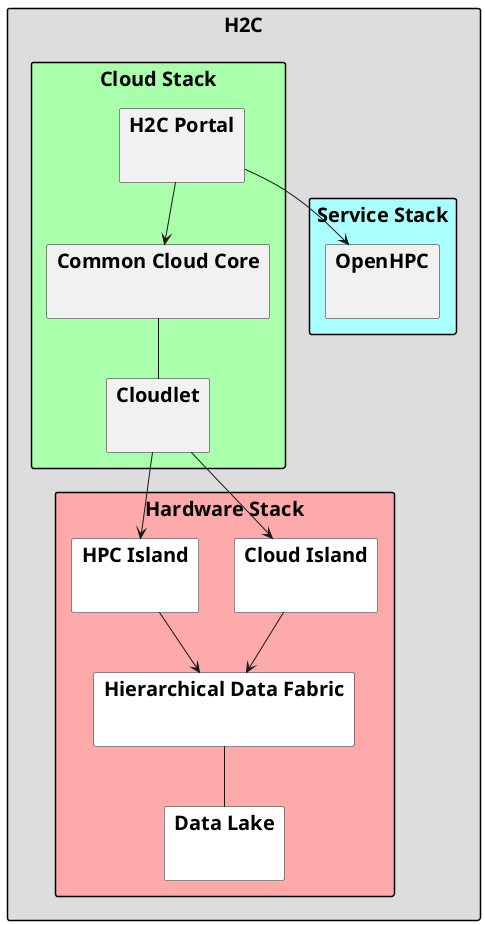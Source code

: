 @startuml

skinparam packageStyle rect
skinparam packageFontSize 20
skinparam packageFontName Arial

package H2C #dddddd {
    package "Service Stack" as SS #aaffff {
      package "OpenHPC" as OHPC { }
    }
    package "Cloud Stack" as CS #aaffaa {
      package "H2C Portal" as HP { }
      package "Common Cloud Core" as C3 { }
      package Cloudlet { }
      C3 == Cloudlet
    }
    package "Hardware Stack" as HS #ffaaaa {
      package "Cloud Island" as HCI #ffffff { }
      package "HPC Island" as HHI #ffffff { }
      package "Hierarchical Data Fabric" as HDF #ffffff { }
      package "Data Lake" as HDL #ffffff { }
      HCI --> HDF
      HHI --> HDF
      HDF == HDL
    }
}

Cloudlet --> HCI
Cloudlet --> HHI
HP --> C3
HP --> OHPC

@enduml
